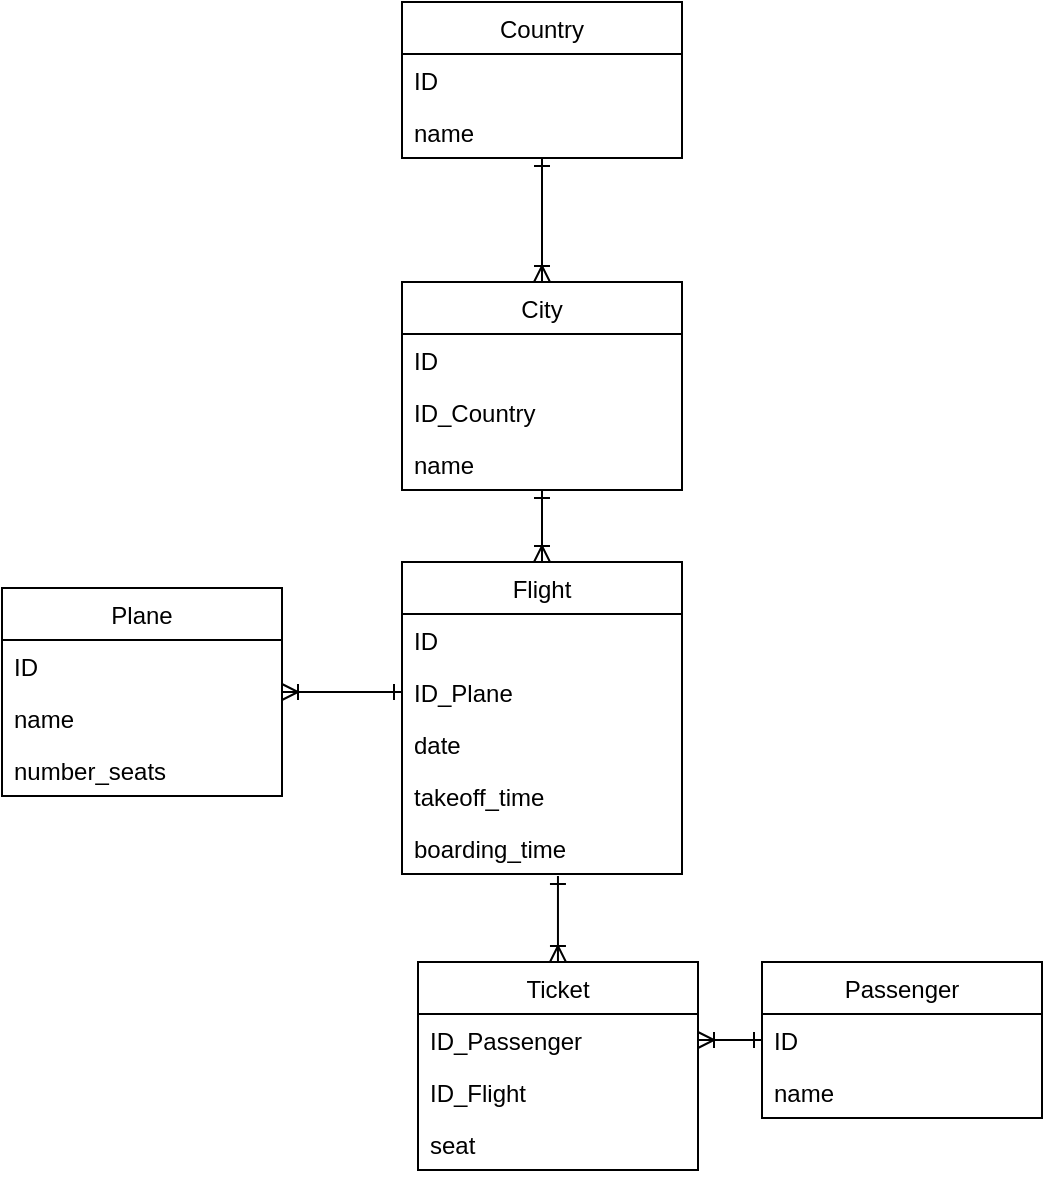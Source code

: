 <mxfile version="17.4.5" type="github">
  <diagram id="20JDapjocLGrpqn4EMmD" name="Page-1">
    <mxGraphModel dx="1422" dy="762" grid="1" gridSize="10" guides="1" tooltips="1" connect="1" arrows="1" fold="1" page="1" pageScale="1" pageWidth="850" pageHeight="1100" math="0" shadow="0">
      <root>
        <mxCell id="0" />
        <mxCell id="1" parent="0" />
        <mxCell id="SQOT6R_3Vd8-NULyTxKm-9" value="" style="edgeStyle=orthogonalEdgeStyle;rounded=0;orthogonalLoop=1;jettySize=auto;html=1;entryX=0.5;entryY=0;entryDx=0;entryDy=0;endArrow=ERoneToMany;endFill=0;strokeColor=default;startArrow=ERone;startFill=0;" edge="1" parent="1" source="SQOT6R_3Vd8-NULyTxKm-1" target="SQOT6R_3Vd8-NULyTxKm-5">
          <mxGeometry relative="1" as="geometry" />
        </mxCell>
        <mxCell id="SQOT6R_3Vd8-NULyTxKm-1" value="Country" style="swimlane;fontStyle=0;childLayout=stackLayout;horizontal=1;startSize=26;fillColor=none;horizontalStack=0;resizeParent=1;resizeParentMax=0;resizeLast=0;collapsible=1;marginBottom=0;" vertex="1" parent="1">
          <mxGeometry x="300" y="80" width="140" height="78" as="geometry" />
        </mxCell>
        <mxCell id="SQOT6R_3Vd8-NULyTxKm-2" value="ID" style="text;strokeColor=none;fillColor=none;align=left;verticalAlign=top;spacingLeft=4;spacingRight=4;overflow=hidden;rotatable=0;points=[[0,0.5],[1,0.5]];portConstraint=eastwest;" vertex="1" parent="SQOT6R_3Vd8-NULyTxKm-1">
          <mxGeometry y="26" width="140" height="26" as="geometry" />
        </mxCell>
        <mxCell id="SQOT6R_3Vd8-NULyTxKm-3" value="name" style="text;strokeColor=none;fillColor=none;align=left;verticalAlign=top;spacingLeft=4;spacingRight=4;overflow=hidden;rotatable=0;points=[[0,0.5],[1,0.5]];portConstraint=eastwest;" vertex="1" parent="SQOT6R_3Vd8-NULyTxKm-1">
          <mxGeometry y="52" width="140" height="26" as="geometry" />
        </mxCell>
        <mxCell id="SQOT6R_3Vd8-NULyTxKm-14" value="" style="edgeStyle=orthogonalEdgeStyle;rounded=0;orthogonalLoop=1;jettySize=auto;html=1;startArrow=ERone;startFill=0;endArrow=ERoneToMany;endFill=0;strokeColor=default;entryX=0.5;entryY=0;entryDx=0;entryDy=0;" edge="1" parent="1" source="SQOT6R_3Vd8-NULyTxKm-5" target="SQOT6R_3Vd8-NULyTxKm-10">
          <mxGeometry relative="1" as="geometry" />
        </mxCell>
        <mxCell id="SQOT6R_3Vd8-NULyTxKm-5" value="City" style="swimlane;fontStyle=0;childLayout=stackLayout;horizontal=1;startSize=26;fillColor=none;horizontalStack=0;resizeParent=1;resizeParentMax=0;resizeLast=0;collapsible=1;marginBottom=0;" vertex="1" parent="1">
          <mxGeometry x="300" y="220" width="140" height="104" as="geometry" />
        </mxCell>
        <mxCell id="SQOT6R_3Vd8-NULyTxKm-6" value="ID" style="text;strokeColor=none;fillColor=none;align=left;verticalAlign=top;spacingLeft=4;spacingRight=4;overflow=hidden;rotatable=0;points=[[0,0.5],[1,0.5]];portConstraint=eastwest;" vertex="1" parent="SQOT6R_3Vd8-NULyTxKm-5">
          <mxGeometry y="26" width="140" height="26" as="geometry" />
        </mxCell>
        <mxCell id="SQOT6R_3Vd8-NULyTxKm-7" value="ID_Country" style="text;strokeColor=none;fillColor=none;align=left;verticalAlign=top;spacingLeft=4;spacingRight=4;overflow=hidden;rotatable=0;points=[[0,0.5],[1,0.5]];portConstraint=eastwest;" vertex="1" parent="SQOT6R_3Vd8-NULyTxKm-5">
          <mxGeometry y="52" width="140" height="26" as="geometry" />
        </mxCell>
        <mxCell id="SQOT6R_3Vd8-NULyTxKm-8" value="name" style="text;strokeColor=none;fillColor=none;align=left;verticalAlign=top;spacingLeft=4;spacingRight=4;overflow=hidden;rotatable=0;points=[[0,0.5],[1,0.5]];portConstraint=eastwest;" vertex="1" parent="SQOT6R_3Vd8-NULyTxKm-5">
          <mxGeometry y="78" width="140" height="26" as="geometry" />
        </mxCell>
        <mxCell id="SQOT6R_3Vd8-NULyTxKm-10" value="Flight" style="swimlane;fontStyle=0;childLayout=stackLayout;horizontal=1;startSize=26;fillColor=none;horizontalStack=0;resizeParent=1;resizeParentMax=0;resizeLast=0;collapsible=1;marginBottom=0;" vertex="1" parent="1">
          <mxGeometry x="300" y="360" width="140" height="156" as="geometry" />
        </mxCell>
        <mxCell id="SQOT6R_3Vd8-NULyTxKm-11" value="ID" style="text;strokeColor=none;fillColor=none;align=left;verticalAlign=top;spacingLeft=4;spacingRight=4;overflow=hidden;rotatable=0;points=[[0,0.5],[1,0.5]];portConstraint=eastwest;" vertex="1" parent="SQOT6R_3Vd8-NULyTxKm-10">
          <mxGeometry y="26" width="140" height="26" as="geometry" />
        </mxCell>
        <mxCell id="SQOT6R_3Vd8-NULyTxKm-38" value="ID_Plane" style="text;strokeColor=none;fillColor=none;align=left;verticalAlign=top;spacingLeft=4;spacingRight=4;overflow=hidden;rotatable=0;points=[[0,0.5],[1,0.5]];portConstraint=eastwest;" vertex="1" parent="SQOT6R_3Vd8-NULyTxKm-10">
          <mxGeometry y="52" width="140" height="26" as="geometry" />
        </mxCell>
        <mxCell id="SQOT6R_3Vd8-NULyTxKm-12" value="date" style="text;strokeColor=none;fillColor=none;align=left;verticalAlign=top;spacingLeft=4;spacingRight=4;overflow=hidden;rotatable=0;points=[[0,0.5],[1,0.5]];portConstraint=eastwest;" vertex="1" parent="SQOT6R_3Vd8-NULyTxKm-10">
          <mxGeometry y="78" width="140" height="26" as="geometry" />
        </mxCell>
        <mxCell id="SQOT6R_3Vd8-NULyTxKm-24" value="takeoff_time" style="text;strokeColor=none;fillColor=none;align=left;verticalAlign=top;spacingLeft=4;spacingRight=4;overflow=hidden;rotatable=0;points=[[0,0.5],[1,0.5]];portConstraint=eastwest;" vertex="1" parent="SQOT6R_3Vd8-NULyTxKm-10">
          <mxGeometry y="104" width="140" height="26" as="geometry" />
        </mxCell>
        <mxCell id="SQOT6R_3Vd8-NULyTxKm-13" value="boarding_time" style="text;strokeColor=none;fillColor=none;align=left;verticalAlign=top;spacingLeft=4;spacingRight=4;overflow=hidden;rotatable=0;points=[[0,0.5],[1,0.5]];portConstraint=eastwest;" vertex="1" parent="SQOT6R_3Vd8-NULyTxKm-10">
          <mxGeometry y="130" width="140" height="26" as="geometry" />
        </mxCell>
        <mxCell id="SQOT6R_3Vd8-NULyTxKm-34" value="" style="edgeStyle=orthogonalEdgeStyle;rounded=0;orthogonalLoop=1;jettySize=auto;html=1;startArrow=ERone;startFill=0;endArrow=ERoneToMany;endFill=0;strokeColor=default;entryX=1;entryY=0.5;entryDx=0;entryDy=0;" edge="1" parent="1" source="SQOT6R_3Vd8-NULyTxKm-19" target="SQOT6R_3Vd8-NULyTxKm-26">
          <mxGeometry relative="1" as="geometry" />
        </mxCell>
        <mxCell id="SQOT6R_3Vd8-NULyTxKm-19" value="Passenger" style="swimlane;fontStyle=0;childLayout=stackLayout;horizontal=1;startSize=26;fillColor=none;horizontalStack=0;resizeParent=1;resizeParentMax=0;resizeLast=0;collapsible=1;marginBottom=0;" vertex="1" parent="1">
          <mxGeometry x="480" y="560" width="140" height="78" as="geometry" />
        </mxCell>
        <mxCell id="SQOT6R_3Vd8-NULyTxKm-20" value="ID" style="text;strokeColor=none;fillColor=none;align=left;verticalAlign=top;spacingLeft=4;spacingRight=4;overflow=hidden;rotatable=0;points=[[0,0.5],[1,0.5]];portConstraint=eastwest;" vertex="1" parent="SQOT6R_3Vd8-NULyTxKm-19">
          <mxGeometry y="26" width="140" height="26" as="geometry" />
        </mxCell>
        <mxCell id="SQOT6R_3Vd8-NULyTxKm-21" value="name" style="text;strokeColor=none;fillColor=none;align=left;verticalAlign=top;spacingLeft=4;spacingRight=4;overflow=hidden;rotatable=0;points=[[0,0.5],[1,0.5]];portConstraint=eastwest;" vertex="1" parent="SQOT6R_3Vd8-NULyTxKm-19">
          <mxGeometry y="52" width="140" height="26" as="geometry" />
        </mxCell>
        <mxCell id="SQOT6R_3Vd8-NULyTxKm-39" value="" style="edgeStyle=orthogonalEdgeStyle;rounded=0;orthogonalLoop=1;jettySize=auto;html=1;startArrow=ERoneToMany;startFill=0;endArrow=ERone;endFill=0;strokeColor=default;entryX=0.557;entryY=1.038;entryDx=0;entryDy=0;entryPerimeter=0;" edge="1" parent="1" source="SQOT6R_3Vd8-NULyTxKm-25" target="SQOT6R_3Vd8-NULyTxKm-13">
          <mxGeometry relative="1" as="geometry">
            <mxPoint x="320" y="540" as="targetPoint" />
          </mxGeometry>
        </mxCell>
        <mxCell id="SQOT6R_3Vd8-NULyTxKm-25" value="Ticket" style="swimlane;fontStyle=0;childLayout=stackLayout;horizontal=1;startSize=26;fillColor=none;horizontalStack=0;resizeParent=1;resizeParentMax=0;resizeLast=0;collapsible=1;marginBottom=0;" vertex="1" parent="1">
          <mxGeometry x="308" y="560" width="140" height="104" as="geometry" />
        </mxCell>
        <mxCell id="SQOT6R_3Vd8-NULyTxKm-26" value="ID_Passenger" style="text;strokeColor=none;fillColor=none;align=left;verticalAlign=top;spacingLeft=4;spacingRight=4;overflow=hidden;rotatable=0;points=[[0,0.5],[1,0.5]];portConstraint=eastwest;" vertex="1" parent="SQOT6R_3Vd8-NULyTxKm-25">
          <mxGeometry y="26" width="140" height="26" as="geometry" />
        </mxCell>
        <mxCell id="SQOT6R_3Vd8-NULyTxKm-37" value="ID_Flight" style="text;strokeColor=none;fillColor=none;align=left;verticalAlign=top;spacingLeft=4;spacingRight=4;overflow=hidden;rotatable=0;points=[[0,0.5],[1,0.5]];portConstraint=eastwest;" vertex="1" parent="SQOT6R_3Vd8-NULyTxKm-25">
          <mxGeometry y="52" width="140" height="26" as="geometry" />
        </mxCell>
        <mxCell id="SQOT6R_3Vd8-NULyTxKm-28" value="seat" style="text;strokeColor=none;fillColor=none;align=left;verticalAlign=top;spacingLeft=4;spacingRight=4;overflow=hidden;rotatable=0;points=[[0,0.5],[1,0.5]];portConstraint=eastwest;" vertex="1" parent="SQOT6R_3Vd8-NULyTxKm-25">
          <mxGeometry y="78" width="140" height="26" as="geometry" />
        </mxCell>
        <mxCell id="SQOT6R_3Vd8-NULyTxKm-40" value="" style="edgeStyle=orthogonalEdgeStyle;rounded=0;orthogonalLoop=1;jettySize=auto;html=1;startArrow=ERoneToMany;startFill=0;endArrow=ERone;endFill=0;strokeColor=default;" edge="1" parent="1" source="SQOT6R_3Vd8-NULyTxKm-29" target="SQOT6R_3Vd8-NULyTxKm-38">
          <mxGeometry relative="1" as="geometry" />
        </mxCell>
        <mxCell id="SQOT6R_3Vd8-NULyTxKm-29" value="Plane" style="swimlane;fontStyle=0;childLayout=stackLayout;horizontal=1;startSize=26;fillColor=none;horizontalStack=0;resizeParent=1;resizeParentMax=0;resizeLast=0;collapsible=1;marginBottom=0;" vertex="1" parent="1">
          <mxGeometry x="100" y="373" width="140" height="104" as="geometry" />
        </mxCell>
        <mxCell id="SQOT6R_3Vd8-NULyTxKm-30" value="ID" style="text;strokeColor=none;fillColor=none;align=left;verticalAlign=top;spacingLeft=4;spacingRight=4;overflow=hidden;rotatable=0;points=[[0,0.5],[1,0.5]];portConstraint=eastwest;" vertex="1" parent="SQOT6R_3Vd8-NULyTxKm-29">
          <mxGeometry y="26" width="140" height="26" as="geometry" />
        </mxCell>
        <mxCell id="SQOT6R_3Vd8-NULyTxKm-31" value="name" style="text;strokeColor=none;fillColor=none;align=left;verticalAlign=top;spacingLeft=4;spacingRight=4;overflow=hidden;rotatable=0;points=[[0,0.5],[1,0.5]];portConstraint=eastwest;" vertex="1" parent="SQOT6R_3Vd8-NULyTxKm-29">
          <mxGeometry y="52" width="140" height="26" as="geometry" />
        </mxCell>
        <mxCell id="SQOT6R_3Vd8-NULyTxKm-32" value="number_seats" style="text;strokeColor=none;fillColor=none;align=left;verticalAlign=top;spacingLeft=4;spacingRight=4;overflow=hidden;rotatable=0;points=[[0,0.5],[1,0.5]];portConstraint=eastwest;" vertex="1" parent="SQOT6R_3Vd8-NULyTxKm-29">
          <mxGeometry y="78" width="140" height="26" as="geometry" />
        </mxCell>
      </root>
    </mxGraphModel>
  </diagram>
</mxfile>
